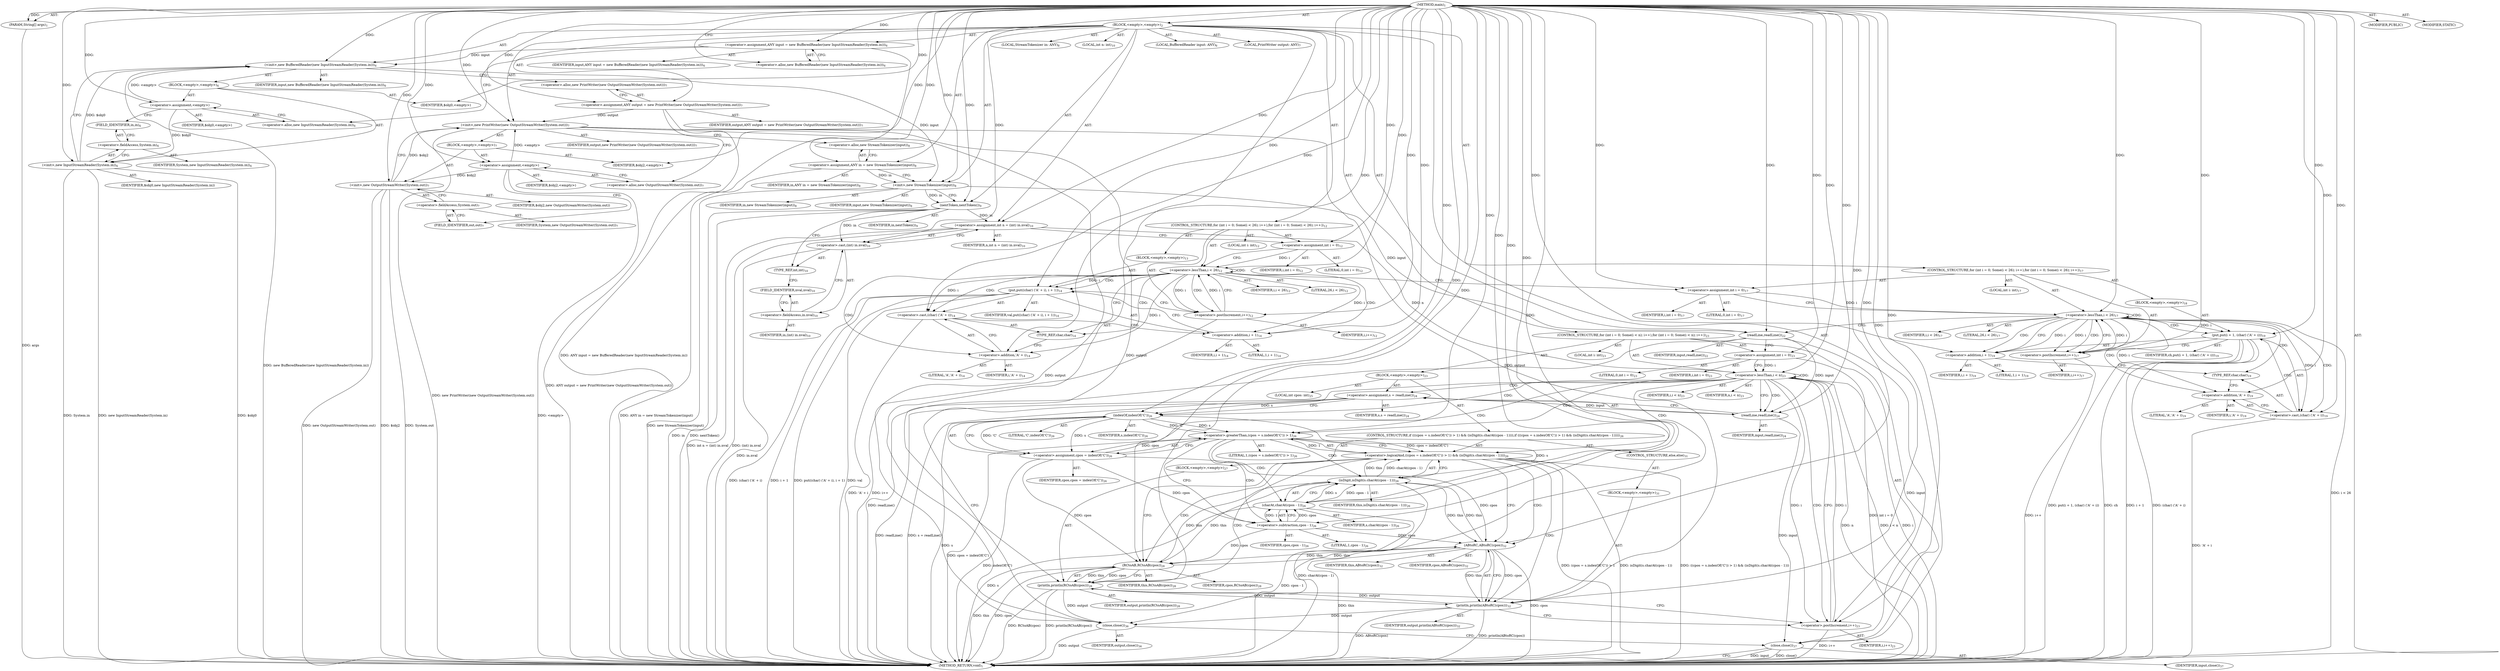 digraph "main" {  
"23" [label = <(METHOD,main)<SUB>1</SUB>> ]
"24" [label = <(PARAM,String[] args)<SUB>1</SUB>> ]
"25" [label = <(BLOCK,&lt;empty&gt;,&lt;empty&gt;)<SUB>2</SUB>> ]
"4" [label = <(LOCAL,BufferedReader input: ANY)<SUB>6</SUB>> ]
"26" [label = <(&lt;operator&gt;.assignment,ANY input = new BufferedReader(new InputStreamReader(System.in)))<SUB>6</SUB>> ]
"27" [label = <(IDENTIFIER,input,ANY input = new BufferedReader(new InputStreamReader(System.in)))<SUB>6</SUB>> ]
"28" [label = <(&lt;operator&gt;.alloc,new BufferedReader(new InputStreamReader(System.in)))<SUB>6</SUB>> ]
"29" [label = <(&lt;init&gt;,new BufferedReader(new InputStreamReader(System.in)))<SUB>6</SUB>> ]
"3" [label = <(IDENTIFIER,input,new BufferedReader(new InputStreamReader(System.in)))<SUB>6</SUB>> ]
"30" [label = <(BLOCK,&lt;empty&gt;,&lt;empty&gt;)<SUB>6</SUB>> ]
"31" [label = <(&lt;operator&gt;.assignment,&lt;empty&gt;)> ]
"32" [label = <(IDENTIFIER,$obj0,&lt;empty&gt;)> ]
"33" [label = <(&lt;operator&gt;.alloc,new InputStreamReader(System.in))<SUB>6</SUB>> ]
"34" [label = <(&lt;init&gt;,new InputStreamReader(System.in))<SUB>6</SUB>> ]
"35" [label = <(IDENTIFIER,$obj0,new InputStreamReader(System.in))> ]
"36" [label = <(&lt;operator&gt;.fieldAccess,System.in)<SUB>6</SUB>> ]
"37" [label = <(IDENTIFIER,System,new InputStreamReader(System.in))<SUB>6</SUB>> ]
"38" [label = <(FIELD_IDENTIFIER,in,in)<SUB>6</SUB>> ]
"39" [label = <(IDENTIFIER,$obj0,&lt;empty&gt;)> ]
"6" [label = <(LOCAL,PrintWriter output: ANY)<SUB>7</SUB>> ]
"40" [label = <(&lt;operator&gt;.assignment,ANY output = new PrintWriter(new OutputStreamWriter(System.out)))<SUB>7</SUB>> ]
"41" [label = <(IDENTIFIER,output,ANY output = new PrintWriter(new OutputStreamWriter(System.out)))<SUB>7</SUB>> ]
"42" [label = <(&lt;operator&gt;.alloc,new PrintWriter(new OutputStreamWriter(System.out)))<SUB>7</SUB>> ]
"43" [label = <(&lt;init&gt;,new PrintWriter(new OutputStreamWriter(System.out)))<SUB>7</SUB>> ]
"5" [label = <(IDENTIFIER,output,new PrintWriter(new OutputStreamWriter(System.out)))<SUB>7</SUB>> ]
"44" [label = <(BLOCK,&lt;empty&gt;,&lt;empty&gt;)<SUB>7</SUB>> ]
"45" [label = <(&lt;operator&gt;.assignment,&lt;empty&gt;)> ]
"46" [label = <(IDENTIFIER,$obj2,&lt;empty&gt;)> ]
"47" [label = <(&lt;operator&gt;.alloc,new OutputStreamWriter(System.out))<SUB>7</SUB>> ]
"48" [label = <(&lt;init&gt;,new OutputStreamWriter(System.out))<SUB>7</SUB>> ]
"49" [label = <(IDENTIFIER,$obj2,new OutputStreamWriter(System.out))> ]
"50" [label = <(&lt;operator&gt;.fieldAccess,System.out)<SUB>7</SUB>> ]
"51" [label = <(IDENTIFIER,System,new OutputStreamWriter(System.out))<SUB>7</SUB>> ]
"52" [label = <(FIELD_IDENTIFIER,out,out)<SUB>7</SUB>> ]
"53" [label = <(IDENTIFIER,$obj2,&lt;empty&gt;)> ]
"8" [label = <(LOCAL,StreamTokenizer in: ANY)<SUB>8</SUB>> ]
"54" [label = <(&lt;operator&gt;.assignment,ANY in = new StreamTokenizer(input))<SUB>8</SUB>> ]
"55" [label = <(IDENTIFIER,in,ANY in = new StreamTokenizer(input))<SUB>8</SUB>> ]
"56" [label = <(&lt;operator&gt;.alloc,new StreamTokenizer(input))<SUB>8</SUB>> ]
"57" [label = <(&lt;init&gt;,new StreamTokenizer(input))<SUB>8</SUB>> ]
"7" [label = <(IDENTIFIER,in,new StreamTokenizer(input))<SUB>8</SUB>> ]
"58" [label = <(IDENTIFIER,input,new StreamTokenizer(input))<SUB>8</SUB>> ]
"59" [label = <(nextToken,nextToken())<SUB>9</SUB>> ]
"60" [label = <(IDENTIFIER,in,nextToken())<SUB>9</SUB>> ]
"61" [label = <(LOCAL,int n: int)<SUB>10</SUB>> ]
"62" [label = <(&lt;operator&gt;.assignment,int n = (int) in.nval)<SUB>10</SUB>> ]
"63" [label = <(IDENTIFIER,n,int n = (int) in.nval)<SUB>10</SUB>> ]
"64" [label = <(&lt;operator&gt;.cast,(int) in.nval)<SUB>10</SUB>> ]
"65" [label = <(TYPE_REF,int,int)<SUB>10</SUB>> ]
"66" [label = <(&lt;operator&gt;.fieldAccess,in.nval)<SUB>10</SUB>> ]
"67" [label = <(IDENTIFIER,in,(int) in.nval)<SUB>10</SUB>> ]
"68" [label = <(FIELD_IDENTIFIER,nval,nval)<SUB>10</SUB>> ]
"69" [label = <(CONTROL_STRUCTURE,for (int i = 0; Some(i &lt; 26); i++),for (int i = 0; Some(i &lt; 26); i++))<SUB>12</SUB>> ]
"70" [label = <(LOCAL,int i: int)<SUB>12</SUB>> ]
"71" [label = <(&lt;operator&gt;.assignment,int i = 0)<SUB>12</SUB>> ]
"72" [label = <(IDENTIFIER,i,int i = 0)<SUB>12</SUB>> ]
"73" [label = <(LITERAL,0,int i = 0)<SUB>12</SUB>> ]
"74" [label = <(&lt;operator&gt;.lessThan,i &lt; 26)<SUB>12</SUB>> ]
"75" [label = <(IDENTIFIER,i,i &lt; 26)<SUB>12</SUB>> ]
"76" [label = <(LITERAL,26,i &lt; 26)<SUB>12</SUB>> ]
"77" [label = <(&lt;operator&gt;.postIncrement,i++)<SUB>12</SUB>> ]
"78" [label = <(IDENTIFIER,i,i++)<SUB>12</SUB>> ]
"79" [label = <(BLOCK,&lt;empty&gt;,&lt;empty&gt;)<SUB>13</SUB>> ]
"80" [label = <(put,put((char) ('A' + i), i + 1))<SUB>14</SUB>> ]
"81" [label = <(IDENTIFIER,val,put((char) ('A' + i), i + 1))<SUB>14</SUB>> ]
"82" [label = <(&lt;operator&gt;.cast,(char) ('A' + i))<SUB>14</SUB>> ]
"83" [label = <(TYPE_REF,char,char)<SUB>14</SUB>> ]
"84" [label = <(&lt;operator&gt;.addition,'A' + i)<SUB>14</SUB>> ]
"85" [label = <(LITERAL,'A','A' + i)<SUB>14</SUB>> ]
"86" [label = <(IDENTIFIER,i,'A' + i)<SUB>14</SUB>> ]
"87" [label = <(&lt;operator&gt;.addition,i + 1)<SUB>14</SUB>> ]
"88" [label = <(IDENTIFIER,i,i + 1)<SUB>14</SUB>> ]
"89" [label = <(LITERAL,1,i + 1)<SUB>14</SUB>> ]
"90" [label = <(CONTROL_STRUCTURE,for (int i = 0; Some(i &lt; 26); i++),for (int i = 0; Some(i &lt; 26); i++))<SUB>17</SUB>> ]
"91" [label = <(LOCAL,int i: int)<SUB>17</SUB>> ]
"92" [label = <(&lt;operator&gt;.assignment,int i = 0)<SUB>17</SUB>> ]
"93" [label = <(IDENTIFIER,i,int i = 0)<SUB>17</SUB>> ]
"94" [label = <(LITERAL,0,int i = 0)<SUB>17</SUB>> ]
"95" [label = <(&lt;operator&gt;.lessThan,i &lt; 26)<SUB>17</SUB>> ]
"96" [label = <(IDENTIFIER,i,i &lt; 26)<SUB>17</SUB>> ]
"97" [label = <(LITERAL,26,i &lt; 26)<SUB>17</SUB>> ]
"98" [label = <(&lt;operator&gt;.postIncrement,i++)<SUB>17</SUB>> ]
"99" [label = <(IDENTIFIER,i,i++)<SUB>17</SUB>> ]
"100" [label = <(BLOCK,&lt;empty&gt;,&lt;empty&gt;)<SUB>18</SUB>> ]
"101" [label = <(put,put(i + 1, (char) ('A' + i)))<SUB>19</SUB>> ]
"102" [label = <(IDENTIFIER,ch,put(i + 1, (char) ('A' + i)))<SUB>19</SUB>> ]
"103" [label = <(&lt;operator&gt;.addition,i + 1)<SUB>19</SUB>> ]
"104" [label = <(IDENTIFIER,i,i + 1)<SUB>19</SUB>> ]
"105" [label = <(LITERAL,1,i + 1)<SUB>19</SUB>> ]
"106" [label = <(&lt;operator&gt;.cast,(char) ('A' + i))<SUB>19</SUB>> ]
"107" [label = <(TYPE_REF,char,char)<SUB>19</SUB>> ]
"108" [label = <(&lt;operator&gt;.addition,'A' + i)<SUB>19</SUB>> ]
"109" [label = <(LITERAL,'A','A' + i)<SUB>19</SUB>> ]
"110" [label = <(IDENTIFIER,i,'A' + i)<SUB>19</SUB>> ]
"111" [label = <(readLine,readLine())<SUB>22</SUB>> ]
"112" [label = <(IDENTIFIER,input,readLine())<SUB>22</SUB>> ]
"113" [label = <(CONTROL_STRUCTURE,for (int i = 0; Some(i &lt; n); i++),for (int i = 0; Some(i &lt; n); i++))<SUB>23</SUB>> ]
"114" [label = <(LOCAL,int i: int)<SUB>23</SUB>> ]
"115" [label = <(&lt;operator&gt;.assignment,int i = 0)<SUB>23</SUB>> ]
"116" [label = <(IDENTIFIER,i,int i = 0)<SUB>23</SUB>> ]
"117" [label = <(LITERAL,0,int i = 0)<SUB>23</SUB>> ]
"118" [label = <(&lt;operator&gt;.lessThan,i &lt; n)<SUB>23</SUB>> ]
"119" [label = <(IDENTIFIER,i,i &lt; n)<SUB>23</SUB>> ]
"120" [label = <(IDENTIFIER,n,i &lt; n)<SUB>23</SUB>> ]
"121" [label = <(&lt;operator&gt;.postIncrement,i++)<SUB>23</SUB>> ]
"122" [label = <(IDENTIFIER,i,i++)<SUB>23</SUB>> ]
"123" [label = <(BLOCK,&lt;empty&gt;,&lt;empty&gt;)<SUB>23</SUB>> ]
"124" [label = <(&lt;operator&gt;.assignment,s = readLine())<SUB>24</SUB>> ]
"125" [label = <(IDENTIFIER,s,s = readLine())<SUB>24</SUB>> ]
"126" [label = <(readLine,readLine())<SUB>24</SUB>> ]
"127" [label = <(IDENTIFIER,input,readLine())<SUB>24</SUB>> ]
"128" [label = <(LOCAL,int cpos: int)<SUB>25</SUB>> ]
"129" [label = <(CONTROL_STRUCTURE,if (((cpos = s.indexOf('C')) &gt; 1) &amp;&amp; (isDigit(s.charAt(cpos - 1)))),if (((cpos = s.indexOf('C')) &gt; 1) &amp;&amp; (isDigit(s.charAt(cpos - 1)))))<SUB>26</SUB>> ]
"130" [label = <(&lt;operator&gt;.logicalAnd,((cpos = s.indexOf('C')) &gt; 1) &amp;&amp; (isDigit(s.charAt(cpos - 1))))<SUB>26</SUB>> ]
"131" [label = <(&lt;operator&gt;.greaterThan,(cpos = s.indexOf('C')) &gt; 1)<SUB>26</SUB>> ]
"132" [label = <(&lt;operator&gt;.assignment,cpos = indexOf('C'))<SUB>26</SUB>> ]
"133" [label = <(IDENTIFIER,cpos,cpos = indexOf('C'))<SUB>26</SUB>> ]
"134" [label = <(indexOf,indexOf('C'))<SUB>26</SUB>> ]
"135" [label = <(IDENTIFIER,s,indexOf('C'))<SUB>26</SUB>> ]
"136" [label = <(LITERAL,'C',indexOf('C'))<SUB>26</SUB>> ]
"137" [label = <(LITERAL,1,(cpos = s.indexOf('C')) &gt; 1)<SUB>26</SUB>> ]
"138" [label = <(isDigit,isDigit(s.charAt(cpos - 1)))<SUB>26</SUB>> ]
"139" [label = <(IDENTIFIER,this,isDigit(s.charAt(cpos - 1)))<SUB>26</SUB>> ]
"140" [label = <(charAt,charAt(cpos - 1))<SUB>26</SUB>> ]
"141" [label = <(IDENTIFIER,s,charAt(cpos - 1))<SUB>26</SUB>> ]
"142" [label = <(&lt;operator&gt;.subtraction,cpos - 1)<SUB>26</SUB>> ]
"143" [label = <(IDENTIFIER,cpos,cpos - 1)<SUB>26</SUB>> ]
"144" [label = <(LITERAL,1,cpos - 1)<SUB>26</SUB>> ]
"145" [label = <(BLOCK,&lt;empty&gt;,&lt;empty&gt;)<SUB>27</SUB>> ]
"146" [label = <(println,println(RCtoAB(cpos)))<SUB>28</SUB>> ]
"147" [label = <(IDENTIFIER,output,println(RCtoAB(cpos)))<SUB>28</SUB>> ]
"148" [label = <(RCtoAB,RCtoAB(cpos))<SUB>28</SUB>> ]
"149" [label = <(IDENTIFIER,this,RCtoAB(cpos))<SUB>28</SUB>> ]
"150" [label = <(IDENTIFIER,cpos,RCtoAB(cpos))<SUB>28</SUB>> ]
"151" [label = <(CONTROL_STRUCTURE,else,else)<SUB>31</SUB>> ]
"152" [label = <(BLOCK,&lt;empty&gt;,&lt;empty&gt;)<SUB>31</SUB>> ]
"153" [label = <(println,println(ABtoRC(cpos)))<SUB>32</SUB>> ]
"154" [label = <(IDENTIFIER,output,println(ABtoRC(cpos)))<SUB>32</SUB>> ]
"155" [label = <(ABtoRC,ABtoRC(cpos))<SUB>32</SUB>> ]
"156" [label = <(IDENTIFIER,this,ABtoRC(cpos))<SUB>32</SUB>> ]
"157" [label = <(IDENTIFIER,cpos,ABtoRC(cpos))<SUB>32</SUB>> ]
"158" [label = <(close,close())<SUB>36</SUB>> ]
"159" [label = <(IDENTIFIER,output,close())<SUB>36</SUB>> ]
"160" [label = <(close,close())<SUB>37</SUB>> ]
"161" [label = <(IDENTIFIER,input,close())<SUB>37</SUB>> ]
"162" [label = <(MODIFIER,PUBLIC)> ]
"163" [label = <(MODIFIER,STATIC)> ]
"164" [label = <(METHOD_RETURN,void)<SUB>1</SUB>> ]
  "23" -> "24"  [ label = "AST: "] 
  "23" -> "25"  [ label = "AST: "] 
  "23" -> "162"  [ label = "AST: "] 
  "23" -> "163"  [ label = "AST: "] 
  "23" -> "164"  [ label = "AST: "] 
  "25" -> "4"  [ label = "AST: "] 
  "25" -> "26"  [ label = "AST: "] 
  "25" -> "29"  [ label = "AST: "] 
  "25" -> "6"  [ label = "AST: "] 
  "25" -> "40"  [ label = "AST: "] 
  "25" -> "43"  [ label = "AST: "] 
  "25" -> "8"  [ label = "AST: "] 
  "25" -> "54"  [ label = "AST: "] 
  "25" -> "57"  [ label = "AST: "] 
  "25" -> "59"  [ label = "AST: "] 
  "25" -> "61"  [ label = "AST: "] 
  "25" -> "62"  [ label = "AST: "] 
  "25" -> "69"  [ label = "AST: "] 
  "25" -> "90"  [ label = "AST: "] 
  "25" -> "111"  [ label = "AST: "] 
  "25" -> "113"  [ label = "AST: "] 
  "25" -> "158"  [ label = "AST: "] 
  "25" -> "160"  [ label = "AST: "] 
  "26" -> "27"  [ label = "AST: "] 
  "26" -> "28"  [ label = "AST: "] 
  "29" -> "3"  [ label = "AST: "] 
  "29" -> "30"  [ label = "AST: "] 
  "30" -> "31"  [ label = "AST: "] 
  "30" -> "34"  [ label = "AST: "] 
  "30" -> "39"  [ label = "AST: "] 
  "31" -> "32"  [ label = "AST: "] 
  "31" -> "33"  [ label = "AST: "] 
  "34" -> "35"  [ label = "AST: "] 
  "34" -> "36"  [ label = "AST: "] 
  "36" -> "37"  [ label = "AST: "] 
  "36" -> "38"  [ label = "AST: "] 
  "40" -> "41"  [ label = "AST: "] 
  "40" -> "42"  [ label = "AST: "] 
  "43" -> "5"  [ label = "AST: "] 
  "43" -> "44"  [ label = "AST: "] 
  "44" -> "45"  [ label = "AST: "] 
  "44" -> "48"  [ label = "AST: "] 
  "44" -> "53"  [ label = "AST: "] 
  "45" -> "46"  [ label = "AST: "] 
  "45" -> "47"  [ label = "AST: "] 
  "48" -> "49"  [ label = "AST: "] 
  "48" -> "50"  [ label = "AST: "] 
  "50" -> "51"  [ label = "AST: "] 
  "50" -> "52"  [ label = "AST: "] 
  "54" -> "55"  [ label = "AST: "] 
  "54" -> "56"  [ label = "AST: "] 
  "57" -> "7"  [ label = "AST: "] 
  "57" -> "58"  [ label = "AST: "] 
  "59" -> "60"  [ label = "AST: "] 
  "62" -> "63"  [ label = "AST: "] 
  "62" -> "64"  [ label = "AST: "] 
  "64" -> "65"  [ label = "AST: "] 
  "64" -> "66"  [ label = "AST: "] 
  "66" -> "67"  [ label = "AST: "] 
  "66" -> "68"  [ label = "AST: "] 
  "69" -> "70"  [ label = "AST: "] 
  "69" -> "71"  [ label = "AST: "] 
  "69" -> "74"  [ label = "AST: "] 
  "69" -> "77"  [ label = "AST: "] 
  "69" -> "79"  [ label = "AST: "] 
  "71" -> "72"  [ label = "AST: "] 
  "71" -> "73"  [ label = "AST: "] 
  "74" -> "75"  [ label = "AST: "] 
  "74" -> "76"  [ label = "AST: "] 
  "77" -> "78"  [ label = "AST: "] 
  "79" -> "80"  [ label = "AST: "] 
  "80" -> "81"  [ label = "AST: "] 
  "80" -> "82"  [ label = "AST: "] 
  "80" -> "87"  [ label = "AST: "] 
  "82" -> "83"  [ label = "AST: "] 
  "82" -> "84"  [ label = "AST: "] 
  "84" -> "85"  [ label = "AST: "] 
  "84" -> "86"  [ label = "AST: "] 
  "87" -> "88"  [ label = "AST: "] 
  "87" -> "89"  [ label = "AST: "] 
  "90" -> "91"  [ label = "AST: "] 
  "90" -> "92"  [ label = "AST: "] 
  "90" -> "95"  [ label = "AST: "] 
  "90" -> "98"  [ label = "AST: "] 
  "90" -> "100"  [ label = "AST: "] 
  "92" -> "93"  [ label = "AST: "] 
  "92" -> "94"  [ label = "AST: "] 
  "95" -> "96"  [ label = "AST: "] 
  "95" -> "97"  [ label = "AST: "] 
  "98" -> "99"  [ label = "AST: "] 
  "100" -> "101"  [ label = "AST: "] 
  "101" -> "102"  [ label = "AST: "] 
  "101" -> "103"  [ label = "AST: "] 
  "101" -> "106"  [ label = "AST: "] 
  "103" -> "104"  [ label = "AST: "] 
  "103" -> "105"  [ label = "AST: "] 
  "106" -> "107"  [ label = "AST: "] 
  "106" -> "108"  [ label = "AST: "] 
  "108" -> "109"  [ label = "AST: "] 
  "108" -> "110"  [ label = "AST: "] 
  "111" -> "112"  [ label = "AST: "] 
  "113" -> "114"  [ label = "AST: "] 
  "113" -> "115"  [ label = "AST: "] 
  "113" -> "118"  [ label = "AST: "] 
  "113" -> "121"  [ label = "AST: "] 
  "113" -> "123"  [ label = "AST: "] 
  "115" -> "116"  [ label = "AST: "] 
  "115" -> "117"  [ label = "AST: "] 
  "118" -> "119"  [ label = "AST: "] 
  "118" -> "120"  [ label = "AST: "] 
  "121" -> "122"  [ label = "AST: "] 
  "123" -> "124"  [ label = "AST: "] 
  "123" -> "128"  [ label = "AST: "] 
  "123" -> "129"  [ label = "AST: "] 
  "124" -> "125"  [ label = "AST: "] 
  "124" -> "126"  [ label = "AST: "] 
  "126" -> "127"  [ label = "AST: "] 
  "129" -> "130"  [ label = "AST: "] 
  "129" -> "145"  [ label = "AST: "] 
  "129" -> "151"  [ label = "AST: "] 
  "130" -> "131"  [ label = "AST: "] 
  "130" -> "138"  [ label = "AST: "] 
  "131" -> "132"  [ label = "AST: "] 
  "131" -> "137"  [ label = "AST: "] 
  "132" -> "133"  [ label = "AST: "] 
  "132" -> "134"  [ label = "AST: "] 
  "134" -> "135"  [ label = "AST: "] 
  "134" -> "136"  [ label = "AST: "] 
  "138" -> "139"  [ label = "AST: "] 
  "138" -> "140"  [ label = "AST: "] 
  "140" -> "141"  [ label = "AST: "] 
  "140" -> "142"  [ label = "AST: "] 
  "142" -> "143"  [ label = "AST: "] 
  "142" -> "144"  [ label = "AST: "] 
  "145" -> "146"  [ label = "AST: "] 
  "146" -> "147"  [ label = "AST: "] 
  "146" -> "148"  [ label = "AST: "] 
  "148" -> "149"  [ label = "AST: "] 
  "148" -> "150"  [ label = "AST: "] 
  "151" -> "152"  [ label = "AST: "] 
  "152" -> "153"  [ label = "AST: "] 
  "153" -> "154"  [ label = "AST: "] 
  "153" -> "155"  [ label = "AST: "] 
  "155" -> "156"  [ label = "AST: "] 
  "155" -> "157"  [ label = "AST: "] 
  "158" -> "159"  [ label = "AST: "] 
  "160" -> "161"  [ label = "AST: "] 
  "26" -> "33"  [ label = "CFG: "] 
  "29" -> "42"  [ label = "CFG: "] 
  "40" -> "47"  [ label = "CFG: "] 
  "43" -> "56"  [ label = "CFG: "] 
  "54" -> "57"  [ label = "CFG: "] 
  "57" -> "59"  [ label = "CFG: "] 
  "59" -> "65"  [ label = "CFG: "] 
  "62" -> "71"  [ label = "CFG: "] 
  "111" -> "115"  [ label = "CFG: "] 
  "158" -> "160"  [ label = "CFG: "] 
  "160" -> "164"  [ label = "CFG: "] 
  "28" -> "26"  [ label = "CFG: "] 
  "42" -> "40"  [ label = "CFG: "] 
  "56" -> "54"  [ label = "CFG: "] 
  "64" -> "62"  [ label = "CFG: "] 
  "71" -> "74"  [ label = "CFG: "] 
  "74" -> "83"  [ label = "CFG: "] 
  "74" -> "92"  [ label = "CFG: "] 
  "77" -> "74"  [ label = "CFG: "] 
  "92" -> "95"  [ label = "CFG: "] 
  "95" -> "103"  [ label = "CFG: "] 
  "95" -> "111"  [ label = "CFG: "] 
  "98" -> "95"  [ label = "CFG: "] 
  "115" -> "118"  [ label = "CFG: "] 
  "118" -> "126"  [ label = "CFG: "] 
  "118" -> "158"  [ label = "CFG: "] 
  "121" -> "118"  [ label = "CFG: "] 
  "31" -> "38"  [ label = "CFG: "] 
  "34" -> "29"  [ label = "CFG: "] 
  "45" -> "52"  [ label = "CFG: "] 
  "48" -> "43"  [ label = "CFG: "] 
  "65" -> "68"  [ label = "CFG: "] 
  "66" -> "64"  [ label = "CFG: "] 
  "80" -> "77"  [ label = "CFG: "] 
  "101" -> "98"  [ label = "CFG: "] 
  "124" -> "134"  [ label = "CFG: "] 
  "33" -> "31"  [ label = "CFG: "] 
  "36" -> "34"  [ label = "CFG: "] 
  "47" -> "45"  [ label = "CFG: "] 
  "50" -> "48"  [ label = "CFG: "] 
  "68" -> "66"  [ label = "CFG: "] 
  "82" -> "87"  [ label = "CFG: "] 
  "87" -> "80"  [ label = "CFG: "] 
  "103" -> "107"  [ label = "CFG: "] 
  "106" -> "101"  [ label = "CFG: "] 
  "126" -> "124"  [ label = "CFG: "] 
  "130" -> "148"  [ label = "CFG: "] 
  "130" -> "155"  [ label = "CFG: "] 
  "38" -> "36"  [ label = "CFG: "] 
  "52" -> "50"  [ label = "CFG: "] 
  "83" -> "84"  [ label = "CFG: "] 
  "84" -> "82"  [ label = "CFG: "] 
  "107" -> "108"  [ label = "CFG: "] 
  "108" -> "106"  [ label = "CFG: "] 
  "131" -> "130"  [ label = "CFG: "] 
  "131" -> "142"  [ label = "CFG: "] 
  "138" -> "130"  [ label = "CFG: "] 
  "146" -> "121"  [ label = "CFG: "] 
  "132" -> "131"  [ label = "CFG: "] 
  "140" -> "138"  [ label = "CFG: "] 
  "148" -> "146"  [ label = "CFG: "] 
  "153" -> "121"  [ label = "CFG: "] 
  "134" -> "132"  [ label = "CFG: "] 
  "142" -> "140"  [ label = "CFG: "] 
  "155" -> "153"  [ label = "CFG: "] 
  "23" -> "28"  [ label = "CFG: "] 
  "24" -> "164"  [ label = "DDG: args"] 
  "26" -> "164"  [ label = "DDG: ANY input = new BufferedReader(new InputStreamReader(System.in))"] 
  "34" -> "164"  [ label = "DDG: $obj0"] 
  "34" -> "164"  [ label = "DDG: System.in"] 
  "34" -> "164"  [ label = "DDG: new InputStreamReader(System.in)"] 
  "29" -> "164"  [ label = "DDG: new BufferedReader(new InputStreamReader(System.in))"] 
  "40" -> "164"  [ label = "DDG: ANY output = new PrintWriter(new OutputStreamWriter(System.out))"] 
  "45" -> "164"  [ label = "DDG: &lt;empty&gt;"] 
  "48" -> "164"  [ label = "DDG: $obj2"] 
  "48" -> "164"  [ label = "DDG: System.out"] 
  "48" -> "164"  [ label = "DDG: new OutputStreamWriter(System.out)"] 
  "43" -> "164"  [ label = "DDG: new PrintWriter(new OutputStreamWriter(System.out))"] 
  "54" -> "164"  [ label = "DDG: ANY in = new StreamTokenizer(input)"] 
  "57" -> "164"  [ label = "DDG: new StreamTokenizer(input)"] 
  "59" -> "164"  [ label = "DDG: in"] 
  "59" -> "164"  [ label = "DDG: nextToken()"] 
  "64" -> "164"  [ label = "DDG: in.nval"] 
  "62" -> "164"  [ label = "DDG: (int) in.nval"] 
  "62" -> "164"  [ label = "DDG: int n = (int) in.nval"] 
  "95" -> "164"  [ label = "DDG: i &lt; 26"] 
  "111" -> "164"  [ label = "DDG: readLine()"] 
  "115" -> "164"  [ label = "DDG: int i = 0"] 
  "118" -> "164"  [ label = "DDG: i"] 
  "118" -> "164"  [ label = "DDG: n"] 
  "118" -> "164"  [ label = "DDG: i &lt; n"] 
  "158" -> "164"  [ label = "DDG: output"] 
  "160" -> "164"  [ label = "DDG: input"] 
  "160" -> "164"  [ label = "DDG: close()"] 
  "124" -> "164"  [ label = "DDG: readLine()"] 
  "124" -> "164"  [ label = "DDG: s = readLine()"] 
  "134" -> "164"  [ label = "DDG: s"] 
  "132" -> "164"  [ label = "DDG: indexOf('C')"] 
  "131" -> "164"  [ label = "DDG: cpos = indexOf('C')"] 
  "130" -> "164"  [ label = "DDG: (cpos = s.indexOf('C')) &gt; 1"] 
  "140" -> "164"  [ label = "DDG: s"] 
  "140" -> "164"  [ label = "DDG: cpos - 1"] 
  "138" -> "164"  [ label = "DDG: charAt(cpos - 1)"] 
  "130" -> "164"  [ label = "DDG: isDigit(s.charAt(cpos - 1))"] 
  "130" -> "164"  [ label = "DDG: ((cpos = s.indexOf('C')) &gt; 1) &amp;&amp; (isDigit(s.charAt(cpos - 1)))"] 
  "155" -> "164"  [ label = "DDG: this"] 
  "155" -> "164"  [ label = "DDG: cpos"] 
  "153" -> "164"  [ label = "DDG: ABtoRC(cpos)"] 
  "153" -> "164"  [ label = "DDG: println(ABtoRC(cpos))"] 
  "148" -> "164"  [ label = "DDG: this"] 
  "148" -> "164"  [ label = "DDG: cpos"] 
  "146" -> "164"  [ label = "DDG: RCtoAB(cpos)"] 
  "146" -> "164"  [ label = "DDG: println(RCtoAB(cpos))"] 
  "121" -> "164"  [ label = "DDG: i++"] 
  "101" -> "164"  [ label = "DDG: i + 1"] 
  "106" -> "164"  [ label = "DDG: 'A' + i"] 
  "101" -> "164"  [ label = "DDG: (char) ('A' + i)"] 
  "101" -> "164"  [ label = "DDG: put(i + 1, (char) ('A' + i))"] 
  "98" -> "164"  [ label = "DDG: i++"] 
  "82" -> "164"  [ label = "DDG: 'A' + i"] 
  "80" -> "164"  [ label = "DDG: (char) ('A' + i)"] 
  "80" -> "164"  [ label = "DDG: i + 1"] 
  "80" -> "164"  [ label = "DDG: put((char) ('A' + i), i + 1)"] 
  "77" -> "164"  [ label = "DDG: i++"] 
  "101" -> "164"  [ label = "DDG: ch"] 
  "80" -> "164"  [ label = "DDG: val"] 
  "23" -> "24"  [ label = "DDG: "] 
  "23" -> "26"  [ label = "DDG: "] 
  "23" -> "40"  [ label = "DDG: "] 
  "23" -> "54"  [ label = "DDG: "] 
  "23" -> "62"  [ label = "DDG: "] 
  "59" -> "62"  [ label = "DDG: in"] 
  "26" -> "29"  [ label = "DDG: input"] 
  "23" -> "29"  [ label = "DDG: "] 
  "31" -> "29"  [ label = "DDG: &lt;empty&gt;"] 
  "34" -> "29"  [ label = "DDG: $obj0"] 
  "40" -> "43"  [ label = "DDG: output"] 
  "23" -> "43"  [ label = "DDG: "] 
  "45" -> "43"  [ label = "DDG: &lt;empty&gt;"] 
  "48" -> "43"  [ label = "DDG: $obj2"] 
  "54" -> "57"  [ label = "DDG: in"] 
  "23" -> "57"  [ label = "DDG: "] 
  "29" -> "57"  [ label = "DDG: input"] 
  "57" -> "59"  [ label = "DDG: in"] 
  "23" -> "59"  [ label = "DDG: "] 
  "23" -> "71"  [ label = "DDG: "] 
  "23" -> "92"  [ label = "DDG: "] 
  "57" -> "111"  [ label = "DDG: input"] 
  "23" -> "111"  [ label = "DDG: "] 
  "23" -> "115"  [ label = "DDG: "] 
  "43" -> "158"  [ label = "DDG: output"] 
  "153" -> "158"  [ label = "DDG: output"] 
  "146" -> "158"  [ label = "DDG: output"] 
  "23" -> "158"  [ label = "DDG: "] 
  "111" -> "160"  [ label = "DDG: input"] 
  "126" -> "160"  [ label = "DDG: input"] 
  "23" -> "160"  [ label = "DDG: "] 
  "23" -> "31"  [ label = "DDG: "] 
  "23" -> "39"  [ label = "DDG: "] 
  "23" -> "45"  [ label = "DDG: "] 
  "23" -> "53"  [ label = "DDG: "] 
  "23" -> "64"  [ label = "DDG: "] 
  "59" -> "64"  [ label = "DDG: in"] 
  "71" -> "74"  [ label = "DDG: i"] 
  "77" -> "74"  [ label = "DDG: i"] 
  "23" -> "74"  [ label = "DDG: "] 
  "23" -> "77"  [ label = "DDG: "] 
  "74" -> "77"  [ label = "DDG: i"] 
  "92" -> "95"  [ label = "DDG: i"] 
  "98" -> "95"  [ label = "DDG: i"] 
  "23" -> "95"  [ label = "DDG: "] 
  "23" -> "98"  [ label = "DDG: "] 
  "95" -> "98"  [ label = "DDG: i"] 
  "115" -> "118"  [ label = "DDG: i"] 
  "121" -> "118"  [ label = "DDG: i"] 
  "23" -> "118"  [ label = "DDG: "] 
  "62" -> "118"  [ label = "DDG: n"] 
  "118" -> "121"  [ label = "DDG: i"] 
  "23" -> "121"  [ label = "DDG: "] 
  "126" -> "124"  [ label = "DDG: input"] 
  "31" -> "34"  [ label = "DDG: $obj0"] 
  "23" -> "34"  [ label = "DDG: "] 
  "45" -> "48"  [ label = "DDG: $obj2"] 
  "23" -> "48"  [ label = "DDG: "] 
  "23" -> "80"  [ label = "DDG: "] 
  "74" -> "80"  [ label = "DDG: i"] 
  "23" -> "101"  [ label = "DDG: "] 
  "95" -> "101"  [ label = "DDG: i"] 
  "23" -> "82"  [ label = "DDG: "] 
  "74" -> "82"  [ label = "DDG: i"] 
  "23" -> "87"  [ label = "DDG: "] 
  "74" -> "87"  [ label = "DDG: i"] 
  "95" -> "103"  [ label = "DDG: i"] 
  "23" -> "103"  [ label = "DDG: "] 
  "23" -> "106"  [ label = "DDG: "] 
  "95" -> "106"  [ label = "DDG: i"] 
  "111" -> "126"  [ label = "DDG: input"] 
  "23" -> "126"  [ label = "DDG: "] 
  "131" -> "130"  [ label = "DDG: cpos = indexOf('C')"] 
  "131" -> "130"  [ label = "DDG: 1"] 
  "138" -> "130"  [ label = "DDG: this"] 
  "138" -> "130"  [ label = "DDG: charAt(cpos - 1)"] 
  "23" -> "84"  [ label = "DDG: "] 
  "74" -> "84"  [ label = "DDG: i"] 
  "23" -> "108"  [ label = "DDG: "] 
  "95" -> "108"  [ label = "DDG: i"] 
  "132" -> "131"  [ label = "DDG: cpos"] 
  "134" -> "131"  [ label = "DDG: s"] 
  "134" -> "131"  [ label = "DDG: 'C'"] 
  "23" -> "131"  [ label = "DDG: "] 
  "155" -> "138"  [ label = "DDG: this"] 
  "148" -> "138"  [ label = "DDG: this"] 
  "23" -> "138"  [ label = "DDG: "] 
  "140" -> "138"  [ label = "DDG: s"] 
  "140" -> "138"  [ label = "DDG: cpos - 1"] 
  "43" -> "146"  [ label = "DDG: output"] 
  "153" -> "146"  [ label = "DDG: output"] 
  "23" -> "146"  [ label = "DDG: "] 
  "148" -> "146"  [ label = "DDG: this"] 
  "148" -> "146"  [ label = "DDG: cpos"] 
  "134" -> "132"  [ label = "DDG: s"] 
  "134" -> "132"  [ label = "DDG: 'C'"] 
  "134" -> "140"  [ label = "DDG: s"] 
  "23" -> "140"  [ label = "DDG: "] 
  "142" -> "140"  [ label = "DDG: cpos"] 
  "142" -> "140"  [ label = "DDG: 1"] 
  "138" -> "148"  [ label = "DDG: this"] 
  "155" -> "148"  [ label = "DDG: this"] 
  "23" -> "148"  [ label = "DDG: "] 
  "132" -> "148"  [ label = "DDG: cpos"] 
  "142" -> "148"  [ label = "DDG: cpos"] 
  "43" -> "153"  [ label = "DDG: output"] 
  "146" -> "153"  [ label = "DDG: output"] 
  "23" -> "153"  [ label = "DDG: "] 
  "155" -> "153"  [ label = "DDG: this"] 
  "155" -> "153"  [ label = "DDG: cpos"] 
  "124" -> "134"  [ label = "DDG: s"] 
  "23" -> "134"  [ label = "DDG: "] 
  "132" -> "142"  [ label = "DDG: cpos"] 
  "23" -> "142"  [ label = "DDG: "] 
  "138" -> "155"  [ label = "DDG: this"] 
  "148" -> "155"  [ label = "DDG: this"] 
  "23" -> "155"  [ label = "DDG: "] 
  "132" -> "155"  [ label = "DDG: cpos"] 
  "142" -> "155"  [ label = "DDG: cpos"] 
  "74" -> "77"  [ label = "CDG: "] 
  "74" -> "84"  [ label = "CDG: "] 
  "74" -> "74"  [ label = "CDG: "] 
  "74" -> "87"  [ label = "CDG: "] 
  "74" -> "82"  [ label = "CDG: "] 
  "74" -> "80"  [ label = "CDG: "] 
  "74" -> "83"  [ label = "CDG: "] 
  "95" -> "107"  [ label = "CDG: "] 
  "95" -> "98"  [ label = "CDG: "] 
  "95" -> "103"  [ label = "CDG: "] 
  "95" -> "95"  [ label = "CDG: "] 
  "95" -> "106"  [ label = "CDG: "] 
  "95" -> "101"  [ label = "CDG: "] 
  "95" -> "108"  [ label = "CDG: "] 
  "118" -> "131"  [ label = "CDG: "] 
  "118" -> "132"  [ label = "CDG: "] 
  "118" -> "121"  [ label = "CDG: "] 
  "118" -> "134"  [ label = "CDG: "] 
  "118" -> "126"  [ label = "CDG: "] 
  "118" -> "130"  [ label = "CDG: "] 
  "118" -> "118"  [ label = "CDG: "] 
  "118" -> "124"  [ label = "CDG: "] 
  "130" -> "146"  [ label = "CDG: "] 
  "130" -> "153"  [ label = "CDG: "] 
  "130" -> "148"  [ label = "CDG: "] 
  "130" -> "155"  [ label = "CDG: "] 
  "131" -> "142"  [ label = "CDG: "] 
  "131" -> "138"  [ label = "CDG: "] 
  "131" -> "140"  [ label = "CDG: "] 
}
